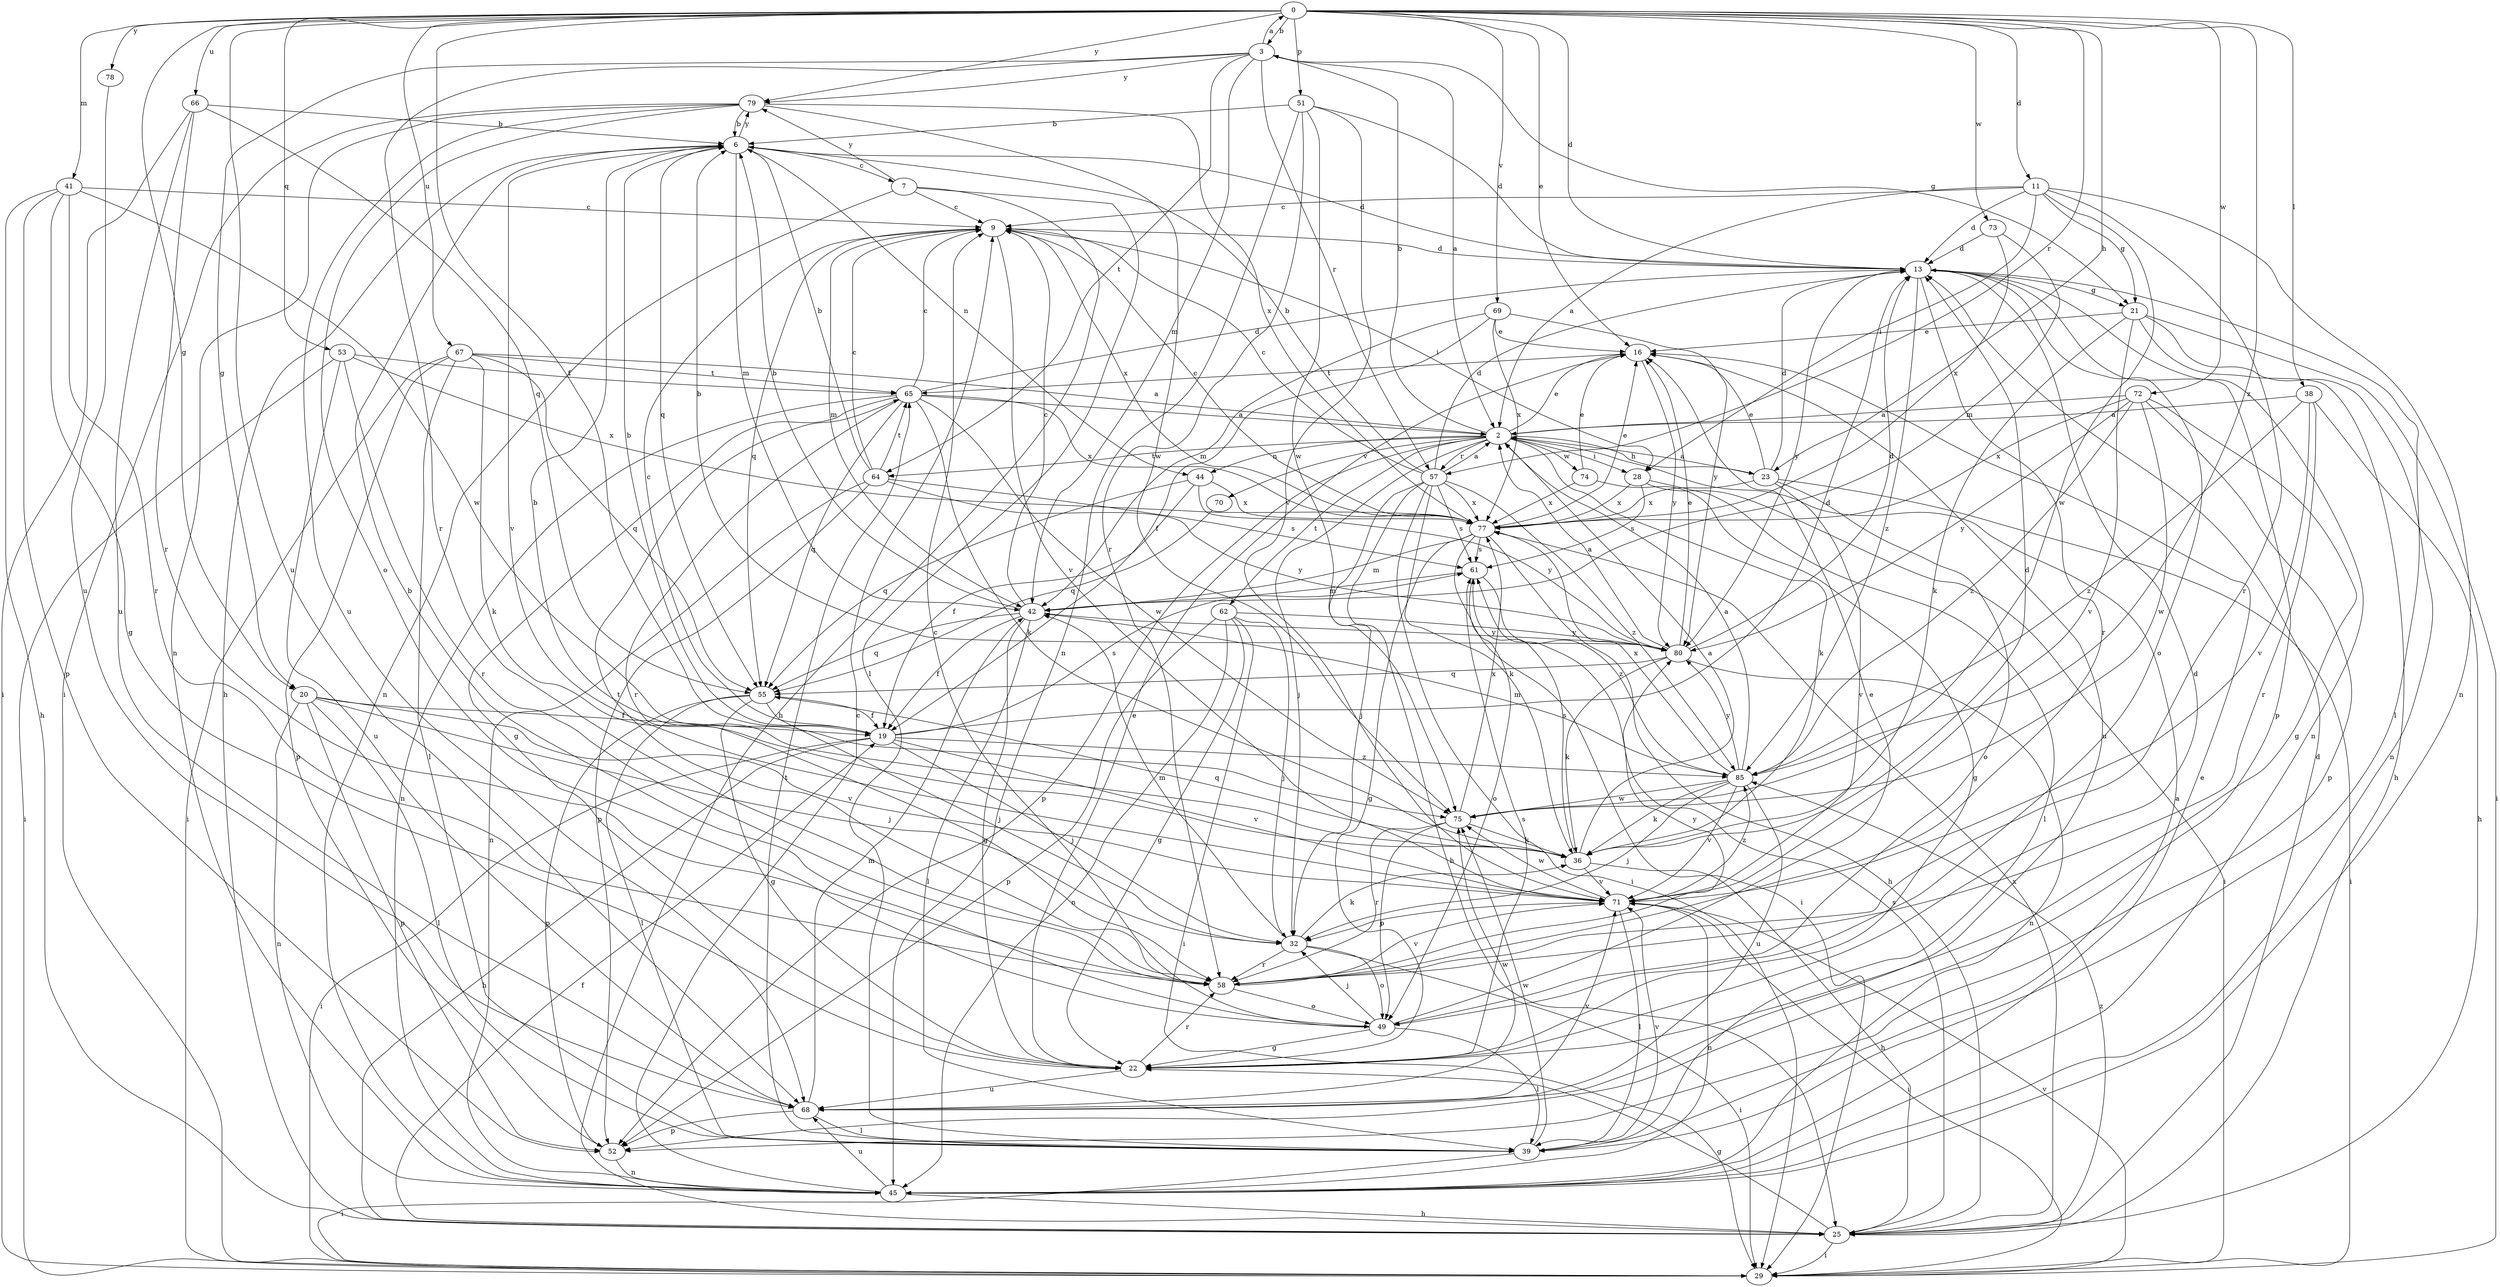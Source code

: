 strict digraph  {
0;
2;
3;
6;
7;
9;
11;
13;
16;
19;
20;
21;
22;
23;
25;
28;
29;
32;
36;
38;
39;
41;
42;
44;
45;
49;
51;
52;
53;
55;
57;
58;
61;
62;
64;
65;
66;
67;
68;
69;
70;
71;
72;
73;
74;
75;
77;
78;
79;
80;
85;
0 -> 3  [label=b];
0 -> 11  [label=d];
0 -> 13  [label=d];
0 -> 16  [label=e];
0 -> 19  [label=f];
0 -> 20  [label=g];
0 -> 23  [label=h];
0 -> 38  [label=l];
0 -> 41  [label=m];
0 -> 51  [label=p];
0 -> 53  [label=q];
0 -> 57  [label=r];
0 -> 66  [label=u];
0 -> 67  [label=u];
0 -> 68  [label=u];
0 -> 69  [label=v];
0 -> 72  [label=w];
0 -> 73  [label=w];
0 -> 78  [label=y];
0 -> 79  [label=y];
0 -> 85  [label=z];
2 -> 3  [label=b];
2 -> 16  [label=e];
2 -> 23  [label=h];
2 -> 28  [label=i];
2 -> 32  [label=j];
2 -> 36  [label=k];
2 -> 44  [label=n];
2 -> 52  [label=p];
2 -> 57  [label=r];
2 -> 62  [label=t];
2 -> 64  [label=t];
2 -> 70  [label=v];
2 -> 74  [label=w];
3 -> 0  [label=a];
3 -> 2  [label=a];
3 -> 20  [label=g];
3 -> 21  [label=g];
3 -> 42  [label=m];
3 -> 57  [label=r];
3 -> 58  [label=r];
3 -> 64  [label=t];
3 -> 79  [label=y];
6 -> 7  [label=c];
6 -> 13  [label=d];
6 -> 25  [label=h];
6 -> 42  [label=m];
6 -> 44  [label=n];
6 -> 55  [label=q];
6 -> 71  [label=v];
6 -> 79  [label=y];
7 -> 9  [label=c];
7 -> 25  [label=h];
7 -> 39  [label=l];
7 -> 45  [label=n];
7 -> 79  [label=y];
9 -> 13  [label=d];
9 -> 28  [label=i];
9 -> 42  [label=m];
9 -> 55  [label=q];
9 -> 71  [label=v];
9 -> 77  [label=x];
11 -> 2  [label=a];
11 -> 9  [label=c];
11 -> 13  [label=d];
11 -> 21  [label=g];
11 -> 28  [label=i];
11 -> 45  [label=n];
11 -> 58  [label=r];
11 -> 75  [label=w];
13 -> 21  [label=g];
13 -> 39  [label=l];
13 -> 45  [label=n];
13 -> 49  [label=o];
13 -> 52  [label=p];
13 -> 58  [label=r];
13 -> 80  [label=y];
13 -> 85  [label=z];
16 -> 65  [label=t];
16 -> 68  [label=u];
16 -> 80  [label=y];
19 -> 6  [label=b];
19 -> 9  [label=c];
19 -> 13  [label=d];
19 -> 25  [label=h];
19 -> 29  [label=i];
19 -> 32  [label=j];
19 -> 61  [label=s];
19 -> 71  [label=v];
19 -> 85  [label=z];
20 -> 19  [label=f];
20 -> 32  [label=j];
20 -> 39  [label=l];
20 -> 45  [label=n];
20 -> 52  [label=p];
20 -> 71  [label=v];
21 -> 16  [label=e];
21 -> 25  [label=h];
21 -> 29  [label=i];
21 -> 36  [label=k];
21 -> 45  [label=n];
21 -> 71  [label=v];
22 -> 13  [label=d];
22 -> 16  [label=e];
22 -> 58  [label=r];
22 -> 61  [label=s];
22 -> 68  [label=u];
23 -> 2  [label=a];
23 -> 13  [label=d];
23 -> 16  [label=e];
23 -> 29  [label=i];
23 -> 49  [label=o];
23 -> 71  [label=v];
23 -> 77  [label=x];
25 -> 13  [label=d];
25 -> 19  [label=f];
25 -> 22  [label=g];
25 -> 29  [label=i];
25 -> 61  [label=s];
25 -> 77  [label=x];
25 -> 85  [label=z];
28 -> 29  [label=i];
28 -> 39  [label=l];
28 -> 61  [label=s];
28 -> 77  [label=x];
29 -> 71  [label=v];
32 -> 29  [label=i];
32 -> 36  [label=k];
32 -> 42  [label=m];
32 -> 49  [label=o];
32 -> 58  [label=r];
36 -> 2  [label=a];
36 -> 6  [label=b];
36 -> 13  [label=d];
36 -> 25  [label=h];
36 -> 55  [label=q];
36 -> 61  [label=s];
36 -> 71  [label=v];
38 -> 2  [label=a];
38 -> 25  [label=h];
38 -> 58  [label=r];
38 -> 71  [label=v];
38 -> 85  [label=z];
39 -> 2  [label=a];
39 -> 29  [label=i];
39 -> 65  [label=t];
39 -> 71  [label=v];
39 -> 75  [label=w];
41 -> 9  [label=c];
41 -> 22  [label=g];
41 -> 25  [label=h];
41 -> 52  [label=p];
41 -> 58  [label=r];
41 -> 75  [label=w];
42 -> 6  [label=b];
42 -> 9  [label=c];
42 -> 19  [label=f];
42 -> 22  [label=g];
42 -> 39  [label=l];
42 -> 55  [label=q];
42 -> 80  [label=y];
44 -> 19  [label=f];
44 -> 55  [label=q];
44 -> 77  [label=x];
44 -> 80  [label=y];
45 -> 9  [label=c];
45 -> 16  [label=e];
45 -> 25  [label=h];
45 -> 68  [label=u];
49 -> 6  [label=b];
49 -> 9  [label=c];
49 -> 16  [label=e];
49 -> 22  [label=g];
49 -> 32  [label=j];
49 -> 39  [label=l];
51 -> 6  [label=b];
51 -> 13  [label=d];
51 -> 45  [label=n];
51 -> 58  [label=r];
51 -> 71  [label=v];
51 -> 75  [label=w];
52 -> 45  [label=n];
53 -> 29  [label=i];
53 -> 58  [label=r];
53 -> 65  [label=t];
53 -> 68  [label=u];
53 -> 77  [label=x];
55 -> 19  [label=f];
55 -> 22  [label=g];
55 -> 32  [label=j];
55 -> 39  [label=l];
55 -> 52  [label=p];
57 -> 2  [label=a];
57 -> 6  [label=b];
57 -> 9  [label=c];
57 -> 13  [label=d];
57 -> 25  [label=h];
57 -> 29  [label=i];
57 -> 32  [label=j];
57 -> 36  [label=k];
57 -> 61  [label=s];
57 -> 77  [label=x];
57 -> 85  [label=z];
58 -> 49  [label=o];
58 -> 65  [label=t];
58 -> 71  [label=v];
58 -> 80  [label=y];
61 -> 42  [label=m];
61 -> 49  [label=o];
61 -> 85  [label=z];
62 -> 22  [label=g];
62 -> 29  [label=i];
62 -> 32  [label=j];
62 -> 45  [label=n];
62 -> 52  [label=p];
62 -> 80  [label=y];
64 -> 6  [label=b];
64 -> 9  [label=c];
64 -> 45  [label=n];
64 -> 52  [label=p];
64 -> 61  [label=s];
64 -> 65  [label=t];
64 -> 80  [label=y];
65 -> 2  [label=a];
65 -> 9  [label=c];
65 -> 13  [label=d];
65 -> 22  [label=g];
65 -> 36  [label=k];
65 -> 45  [label=n];
65 -> 55  [label=q];
65 -> 58  [label=r];
65 -> 75  [label=w];
65 -> 77  [label=x];
66 -> 6  [label=b];
66 -> 29  [label=i];
66 -> 55  [label=q];
66 -> 58  [label=r];
66 -> 68  [label=u];
67 -> 2  [label=a];
67 -> 29  [label=i];
67 -> 36  [label=k];
67 -> 39  [label=l];
67 -> 52  [label=p];
67 -> 55  [label=q];
67 -> 65  [label=t];
68 -> 39  [label=l];
68 -> 42  [label=m];
68 -> 52  [label=p];
68 -> 71  [label=v];
68 -> 75  [label=w];
69 -> 16  [label=e];
69 -> 19  [label=f];
69 -> 42  [label=m];
69 -> 77  [label=x];
69 -> 80  [label=y];
70 -> 55  [label=q];
71 -> 29  [label=i];
71 -> 32  [label=j];
71 -> 39  [label=l];
71 -> 45  [label=n];
71 -> 75  [label=w];
71 -> 85  [label=z];
72 -> 2  [label=a];
72 -> 22  [label=g];
72 -> 52  [label=p];
72 -> 75  [label=w];
72 -> 77  [label=x];
72 -> 80  [label=y];
72 -> 85  [label=z];
73 -> 13  [label=d];
73 -> 42  [label=m];
73 -> 77  [label=x];
74 -> 16  [label=e];
74 -> 22  [label=g];
74 -> 77  [label=x];
75 -> 36  [label=k];
75 -> 49  [label=o];
75 -> 58  [label=r];
75 -> 77  [label=x];
77 -> 9  [label=c];
77 -> 16  [label=e];
77 -> 22  [label=g];
77 -> 25  [label=h];
77 -> 29  [label=i];
77 -> 42  [label=m];
77 -> 61  [label=s];
78 -> 68  [label=u];
79 -> 6  [label=b];
79 -> 29  [label=i];
79 -> 45  [label=n];
79 -> 49  [label=o];
79 -> 68  [label=u];
79 -> 75  [label=w];
79 -> 77  [label=x];
80 -> 2  [label=a];
80 -> 6  [label=b];
80 -> 13  [label=d];
80 -> 16  [label=e];
80 -> 36  [label=k];
80 -> 45  [label=n];
80 -> 55  [label=q];
85 -> 2  [label=a];
85 -> 32  [label=j];
85 -> 36  [label=k];
85 -> 42  [label=m];
85 -> 68  [label=u];
85 -> 71  [label=v];
85 -> 75  [label=w];
85 -> 77  [label=x];
85 -> 80  [label=y];
}
